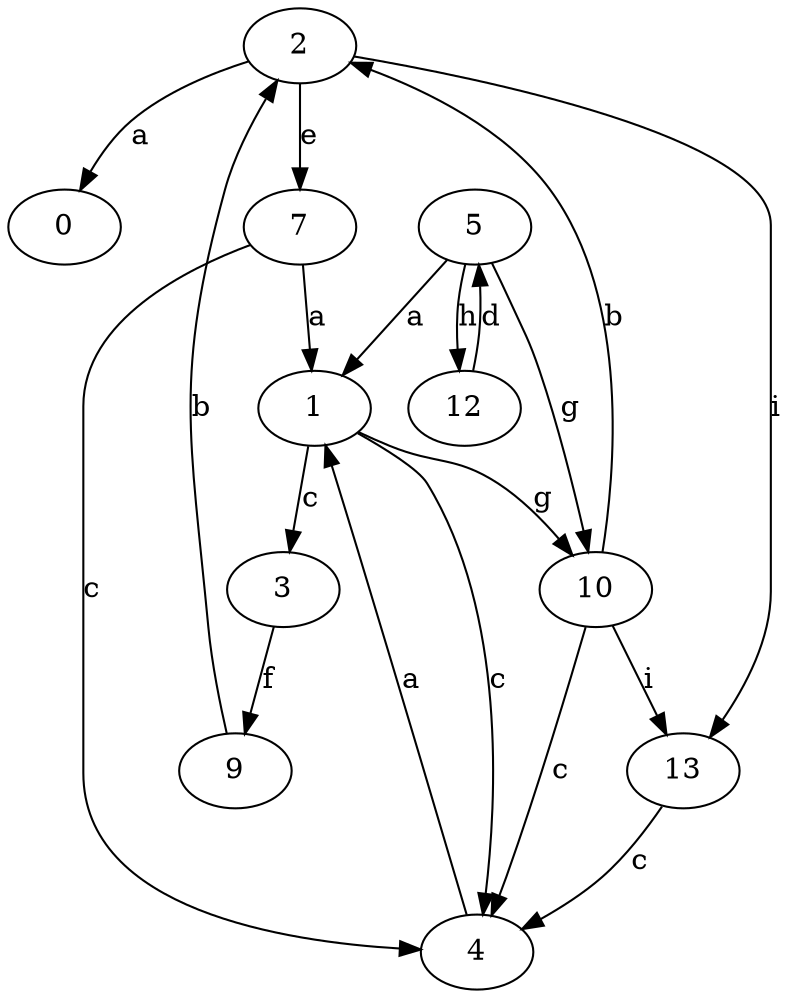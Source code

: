 strict digraph  {
0;
1;
2;
3;
4;
5;
7;
9;
10;
12;
13;
1 -> 3  [label=c];
1 -> 4  [label=c];
1 -> 10  [label=g];
2 -> 0  [label=a];
2 -> 7  [label=e];
2 -> 13  [label=i];
3 -> 9  [label=f];
4 -> 1  [label=a];
5 -> 1  [label=a];
5 -> 10  [label=g];
5 -> 12  [label=h];
7 -> 1  [label=a];
7 -> 4  [label=c];
9 -> 2  [label=b];
10 -> 2  [label=b];
10 -> 4  [label=c];
10 -> 13  [label=i];
12 -> 5  [label=d];
13 -> 4  [label=c];
}

